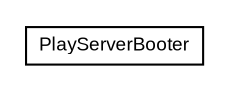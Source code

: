 #!/usr/local/bin/dot
#
# Class diagram 
# Generated by UMLGraph version R5_6-24-gf6e263 (http://www.umlgraph.org/)
#

digraph G {
	edge [fontname="arial",fontsize=10,labelfontname="arial",labelfontsize=10];
	node [fontname="arial",fontsize=10,shape=plaintext];
	nodesep=0.25;
	ranksep=0.5;
	// com.google.code.play.PlayServerBooter
	c0 [label=<<table title="com.google.code.play.PlayServerBooter" border="0" cellborder="1" cellspacing="0" cellpadding="2" port="p" href="./PlayServerBooter.html">
		<tr><td><table border="0" cellspacing="0" cellpadding="1">
<tr><td align="center" balign="center"> PlayServerBooter </td></tr>
		</table></td></tr>
		</table>>, URL="./PlayServerBooter.html", fontname="arial", fontcolor="black", fontsize=9.0];
}

